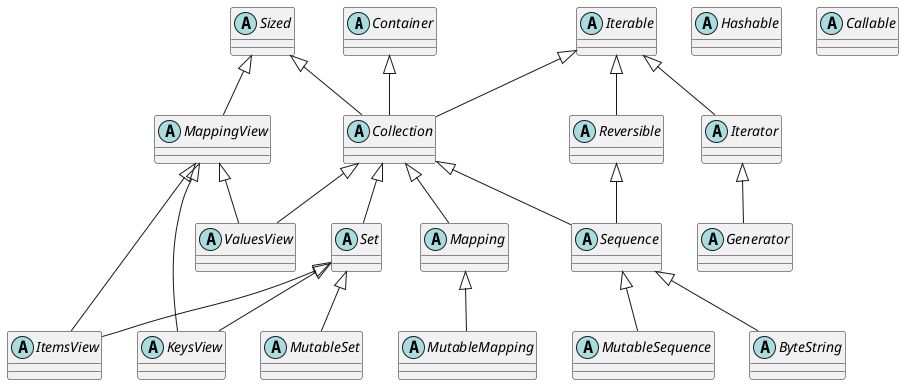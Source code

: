 @startuml collections_abc

abstract class Container {
}

abstract class Iterable {
}

abstract class Iterator {
}

abstract class Reversible {
}

abstract class Generator {
}

abstract class Sized {
}

abstract class Collection {
}

abstract class Sequence {
}

abstract class MutableSequence {
}

abstract class ByteString {
}

abstract class Set {
}

abstract class MutableSet {
}

abstract class Mapping {
}

abstract class MutableMapping {
}

abstract class MappingView {
}

abstract class ItemsView {
}

abstract class KeysView {
}

abstract class ValuesView {
}

Iterator -u-|> Iterable

Reversible -u-|> Iterable

Generator -u-|> Iterator

Collection -u-|> Sized
Collection -u-|> Iterable
Collection -u-|> Container

Sequence -u-|> Reversible
Sequence -u-|> Collection

MutableSequence -u-|> Sequence

ByteString -u-|> Sequence

Set -u-|> Collection

MutableSet -u-|> Set

Mapping -u-|> Collection

MutableMapping -u-|> Mapping

MappingView -u-|> Sized

ItemsView -u-|> MappingView
ItemsView -u-|> Set

KeysView -u-|> MappingView
KeysView -u-|> Set

ValuesView -u-|> MappingView
ValuesView -u-|> Collection


abstract class Hashable {

}

abstract class Callable {

}

@enduml
